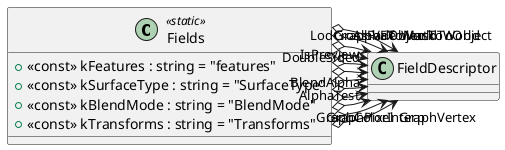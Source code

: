 @startuml
class Fields <<static>> {
    + <<const>> kFeatures : string = "features"
    + <<const>> kSurfaceType : string = "SurfaceType"
    + <<const>> kBlendMode : string = "BlendMode"
    + <<const>> kTransforms : string = "Transforms"
}
Fields o-> "GraphVertex" FieldDescriptor
Fields o-> "GraphPixel" FieldDescriptor
Fields o-> "GraphColorInterp" FieldDescriptor
Fields o-> "AlphaTest" FieldDescriptor
Fields o-> "BlendAlpha" FieldDescriptor
Fields o-> "DoubleSided" FieldDescriptor
Fields o-> "IsPreview" FieldDescriptor
Fields o-> "LodCrossFade" FieldDescriptor
Fields o-> "AlphaToMask" FieldDescriptor
Fields o-> "GraphVFX" FieldDescriptor
Fields o-> "ObjectToWorld" FieldDescriptor
Fields o-> "WorldToObject" FieldDescriptor
@enduml
